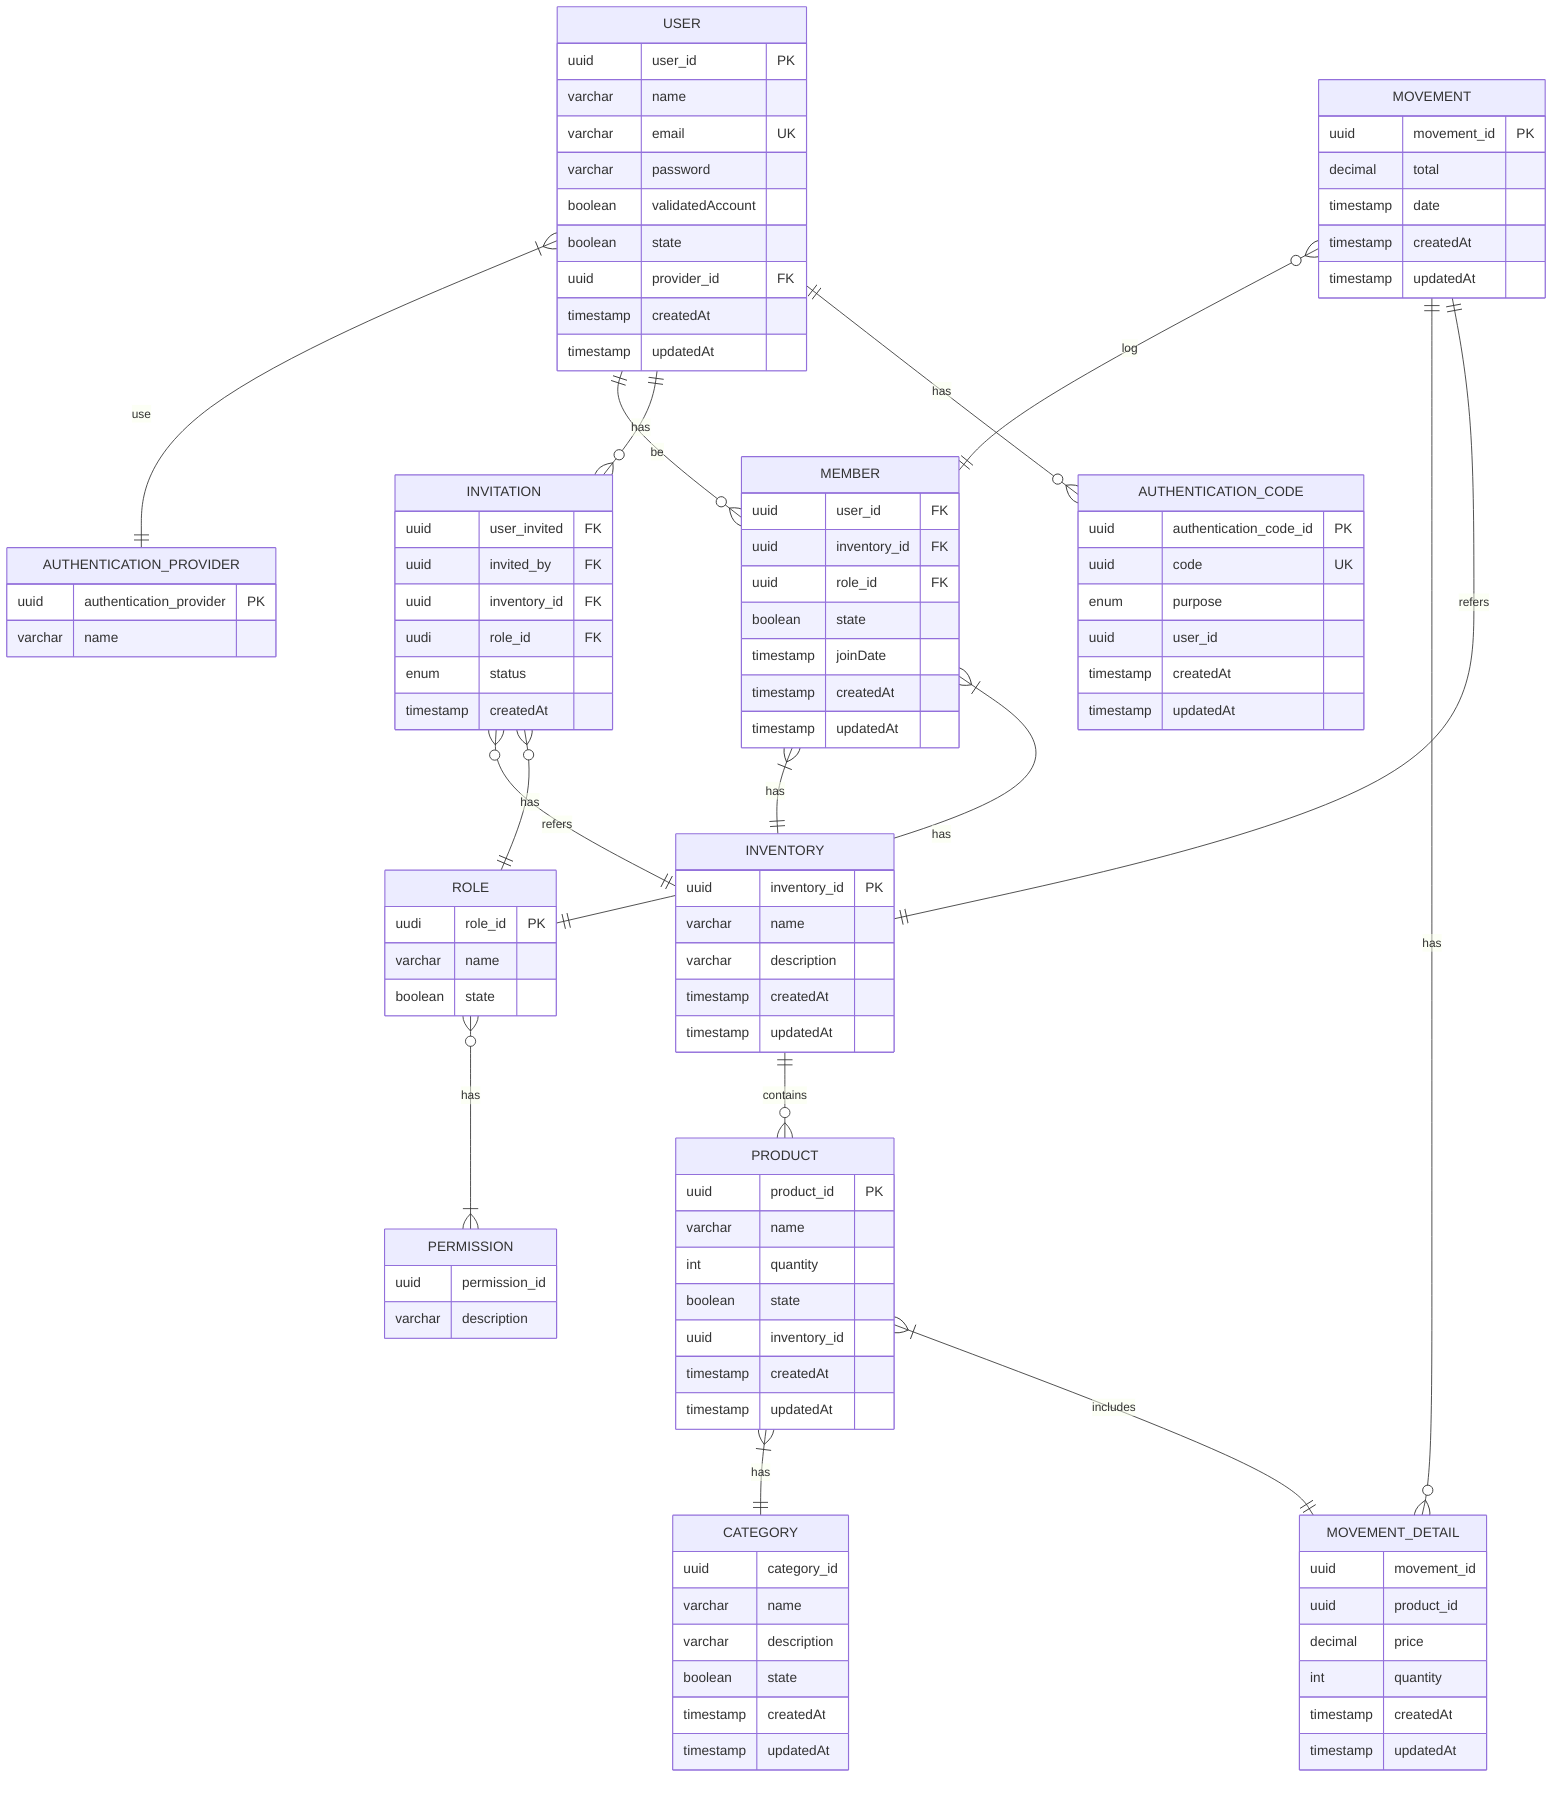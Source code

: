 erDiagram
    direction TB

    USER }|--|| AUTHENTICATION_PROVIDER : use
    USER ||--o{ MEMBER: be
    USER ||--o{ INVITATION: has
    USER ||--o{ AUTHENTICATION_CODE: has
    USER {
      uuid user_id PK
      varchar name
      varchar email UK
      varchar password
      boolean validatedAccount
      boolean state
      uuid provider_id FK
      timestamp createdAt
      timestamp updatedAt
    }

    AUTHENTICATION_PROVIDER {
      uuid authentication_provider PK
      varchar name
    }

    AUTHENTICATION_CODE {
      uuid authentication_code_id PK
      uuid code UK
      enum purpose
      uuid user_id
      timestamp createdAt
      timestamp updatedAt
    }
    %% WHITE_LIST
    
    MEMBER }|--|| INVENTORY : has
    MEMBER }|--|| ROLE : has
    MEMBER {
      uuid user_id FK
      uuid inventory_id FK
      uuid role_id FK
      boolean state
      timestamp joinDate
      timestamp createdAt
      timestamp updatedAt
    }
    
    INVITATION }o--|| INVENTORY: refers
    INVITATION }o--|| ROLE: has
    INVITATION {
      uuid user_invited FK
      uuid invited_by FK
      uuid inventory_id FK
      uudi role_id FK
      enum status
      timestamp createdAt
    }

    INVENTORY ||--o{ PRODUCT : contains
    INVENTORY {
      uuid inventory_id PK
      varchar name
      varchar description
      timestamp createdAt
      timestamp updatedAt
    }
    
    ROLE }o--|{ PERMISSION: has
    ROLE {
      uudi role_id PK
      varchar name
      boolean state
    }

    PERMISSION {
      uuid permission_id
      varchar description
    }

    PRODUCT }|--|| CATEGORY: has
    PRODUCT }|--|| MOVEMENT_DETAIL: includes
    PRODUCT {
      uuid product_id PK
      varchar name
      int quantity
      boolean state
      uuid inventory_id
      timestamp createdAt
      timestamp updatedAt
    }

    CATEGORY {
      uuid category_id
      varchar name
      varchar description
      boolean state
      timestamp createdAt
      timestamp updatedAt
    }

    MOVEMENT }o--|| MEMBER: log
    MOVEMENT ||--o{ MOVEMENT_DETAIL: has
    MOVEMENT ||--|| INVENTORY: refers
    MOVEMENT {
      uuid movement_id PK
      decimal total
      timestamp date
      timestamp createdAt
      timestamp updatedAt
    }

    MOVEMENT_DETAIL {
      uuid movement_id
      uuid product_id
      decimal price
      int quantity
      timestamp createdAt
      timestamp updatedAt
    }